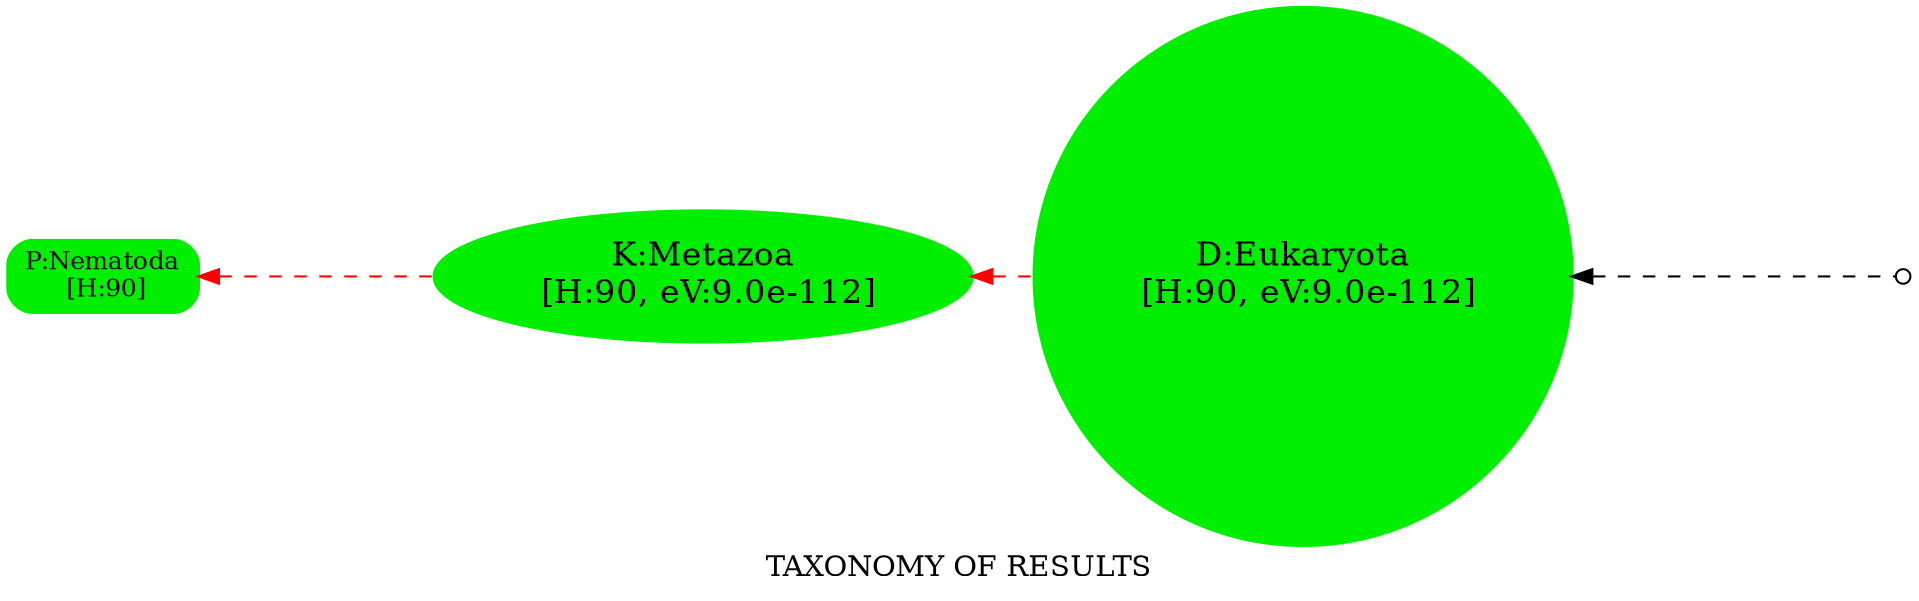 digraph TaxG
    {
    root="N/D";
    layout=twopi;
    edge [style=dashed dir=back];
    node [shape=plaintext];
    ranksep=4;
    label = "TAXONOMY OF RESULTS";
    center = 1;
# --- NODES FOLLOW --- 
    "N/D"[shape=circle,label="",width=0.1,height=0.1]
    "P:Nematoda"[shape=box width=0.01 height=0.01 style="rounded,filled,bold" color="#00ee00"  fillcolor="#00ee00" tooltip="HITS: 90 , best eV:9.0e-112, avg eV:1.9e-01, worst eV:6.1e+00" fontsize=12  label="P:Nematoda\n [H:90]"]
    "D:Eukaryota"[shape=box width=0.01 height=0.01 style="rounded,filled,bold" color="#00ee00"  fillcolor="#00ee00" tooltip="HITS: 90 , best eV:9.0e-112, avg eV:1.9e-01, worst eV:6.1e+00" shape=circle fontsize=16  label="D:Eukaryota\n [H:90, eV:9.0e-112]"]
    "K:Metazoa"[shape=box width=0.01 height=0.01 style="rounded,filled,bold" color="#00ee00"  fillcolor="#00ee00" tooltip="HITS: 90 , best eV:9.0e-112, avg eV:1.9e-01, worst eV:6.1e+00" shape=ellipse fontsize=16  label="K:Metazoa\n [H:90, eV:9.0e-112]"]
# --- EDGES FOLLOW --- 
    "P:Nematoda" -> "K:Metazoa"[color = "#ff0000" ];
    "D:Eukaryota" -> "N/D"[];
    "K:Metazoa" -> "D:Eukaryota"[color = "#ff0000" ];
}
